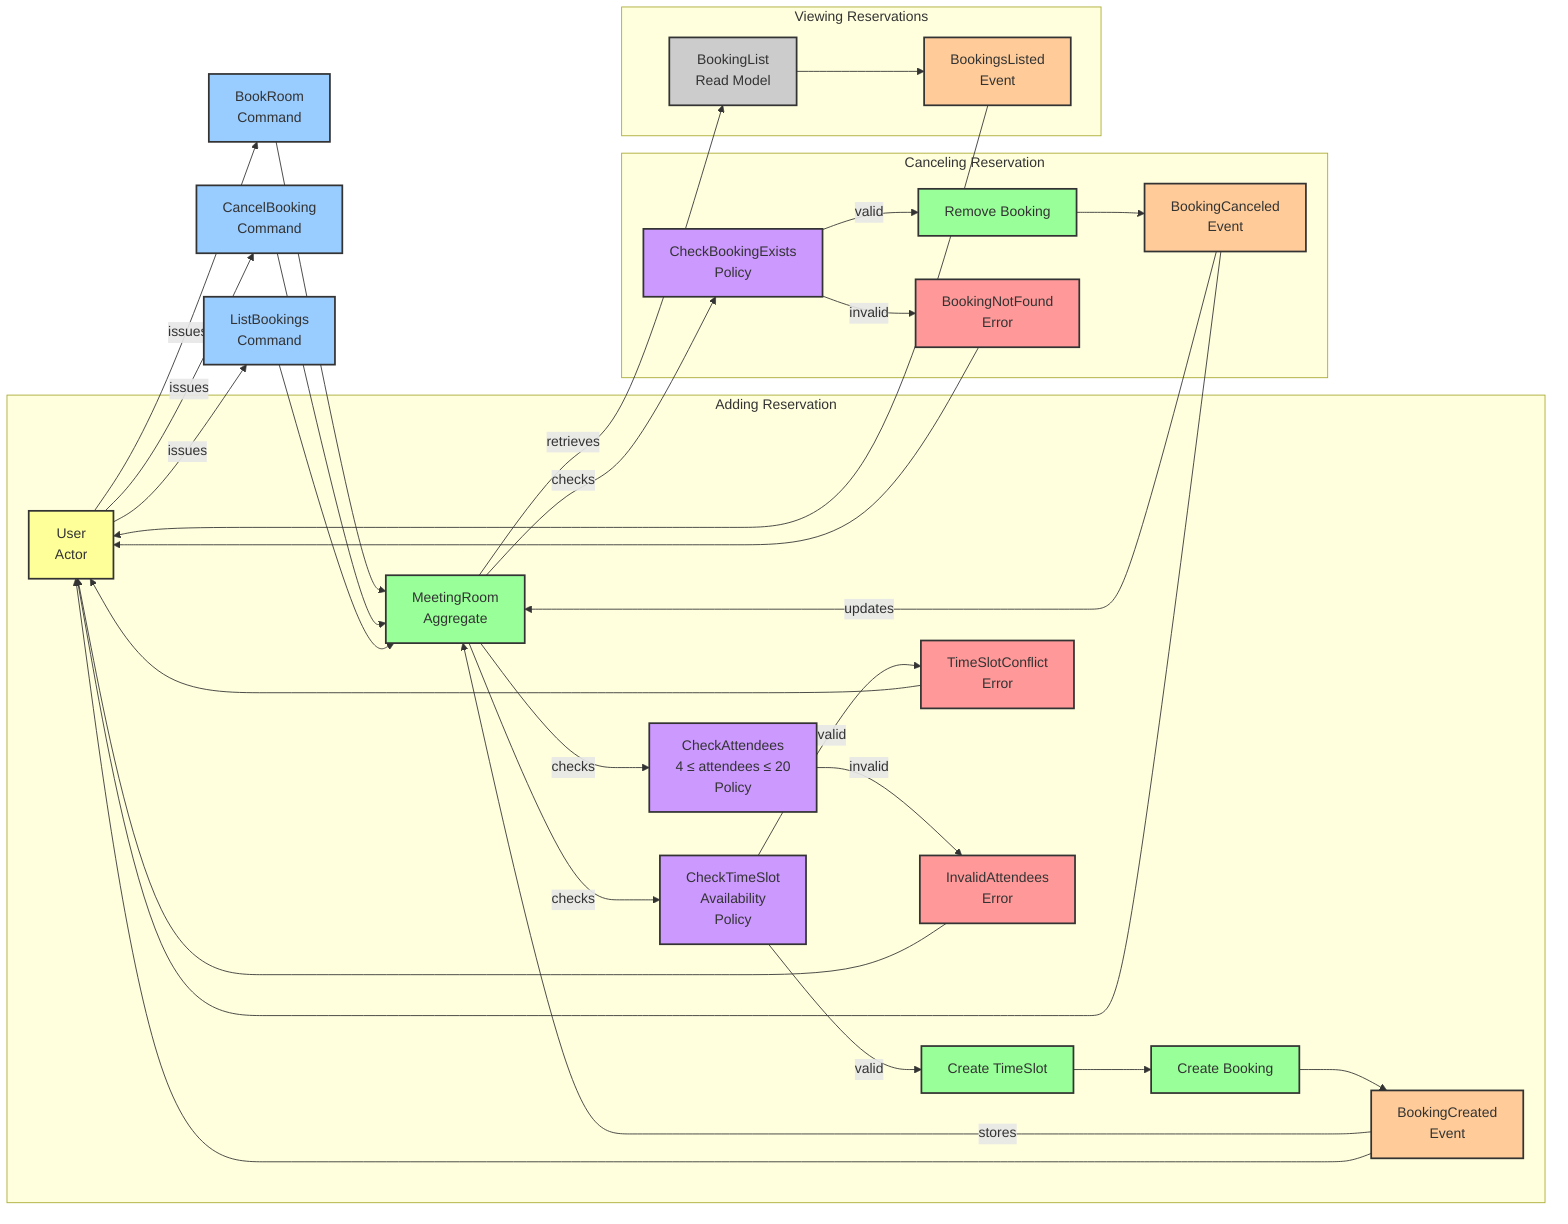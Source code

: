 flowchart LR
    %% Actor
    User[User<br>Actor]

    %% Flow 1: Adding a Reservation
    User -->|issues| BookRoom[BookRoom<br>Command]
    BookRoom --> MeetingRoom[MeetingRoom<br>Aggregate]
    MeetingRoom -->|checks| ValidateTimeSlot[CheckTimeSlot<br>Availability<br>Policy]
    MeetingRoom -->|checks| ValidateAttendees[CheckAttendees<br>4 ≤ attendees ≤ 20<br>Policy]
    subgraph Adding Reservation
        ValidateTimeSlot -->|valid| CreateTimeSlot[Create TimeSlot]
        CreateTimeSlot --> CreateBooking[Create Booking]
        CreateBooking --> BookingCreated[BookingCreated<br>Event]
        BookingCreated -->|stores| MeetingRoom
        ValidateTimeSlot -->|invalid| TimeSlotError[TimeSlotConflict<br>Error]
        ValidateAttendees -->|invalid| AttendeesError[InvalidAttendees<br>Error]
        BookingCreated --> User
        TimeSlotError --> User
        AttendeesError --> User
    end

    %% Flow 2: Canceling a Reservation
    User -->|issues| CancelBooking[CancelBooking<br>Command]
    CancelBooking --> MeetingRoom
    MeetingRoom -->|checks| ValidateBookingExists[CheckBookingExists<br>Policy]
    subgraph Canceling Reservation
        ValidateBookingExists -->|valid| RemoveBooking[Remove Booking]
        RemoveBooking --> BookingCanceled[BookingCanceled<br>Event]
        BookingCanceled -->|updates| MeetingRoom
        ValidateBookingExists -->|invalid| BookingNotFound[BookingNotFound<br>Error]
        BookingCanceled --> User
        BookingNotFound --> User
    end

    %% Flow 3: Viewing Reservations
    User -->|issues| ListBookings[ListBookings<br>Command]
    ListBookings --> MeetingRoom
    MeetingRoom -->|retrieves| BookingList[BookingList<br>Read Model]
    subgraph Viewing Reservations
        BookingList --> BookingsListed[BookingsListed<br>Event]
        BookingsListed --> User
    end

    %% Styling to mimic Event Storming colors
    classDef yellow fill:#FFFF99,stroke:#333,stroke-width:2px
    classDef blue fill:#99CCFF,stroke:#333,stroke-width:2px
    classDef green fill:#99FF99,stroke:#333,stroke-width:2px
    classDef purple fill:#CC99FF,stroke:#333,stroke-width:2px
    classDef orange fill:#FFCC99,stroke:#333,stroke-width:2px
    classDef red fill:#FF9999,stroke:#333,stroke-width:2px
    classDef gray fill:#CCCCCC,stroke:#333,stroke-width:2px

    class User yellow
    class BookRoom,CancelBooking,ListBookings blue
    class MeetingRoom,CreateTimeSlot,CreateBooking,RemoveBooking green
    class ValidateTimeSlot,ValidateAttendees,ValidateBookingExists purple
    class BookingCreated,BookingCanceled,BookingsListed orange
    class TimeSlotError,AttendeesError,BookingNotFound red
    class BookingList gray